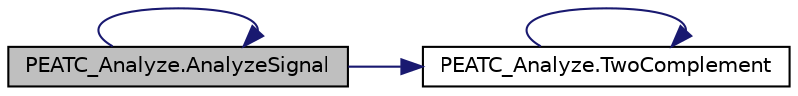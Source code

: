 digraph "PEATC_Analyze.AnalyzeSignal"
{
 // LATEX_PDF_SIZE
  edge [fontname="Helvetica",fontsize="10",labelfontname="Helvetica",labelfontsize="10"];
  node [fontname="Helvetica",fontsize="10",shape=record];
  rankdir="LR";
  Node1 [label="PEATC_Analyze.AnalyzeSignal",height=0.2,width=0.4,color="black", fillcolor="grey75", style="filled", fontcolor="black",tooltip="Analiza los datos crudos de la señal de PEATC."];
  Node1 -> Node1 [color="midnightblue",fontsize="10",style="solid",fontname="Helvetica"];
  Node1 -> Node2 [color="midnightblue",fontsize="10",style="solid",fontname="Helvetica"];
  Node2 [label="PEATC_Analyze.TwoComplement",height=0.2,width=0.4,color="black", fillcolor="white", style="filled",URL="$namespace_p_e_a_t_c___analyze.html#a438d788d2b6f6a2b379510278ac194d1",tooltip="Convierte un valor de 16 bits a su representación en entero con complemento a 2."];
  Node2 -> Node2 [color="midnightblue",fontsize="10",style="solid",fontname="Helvetica"];
}
